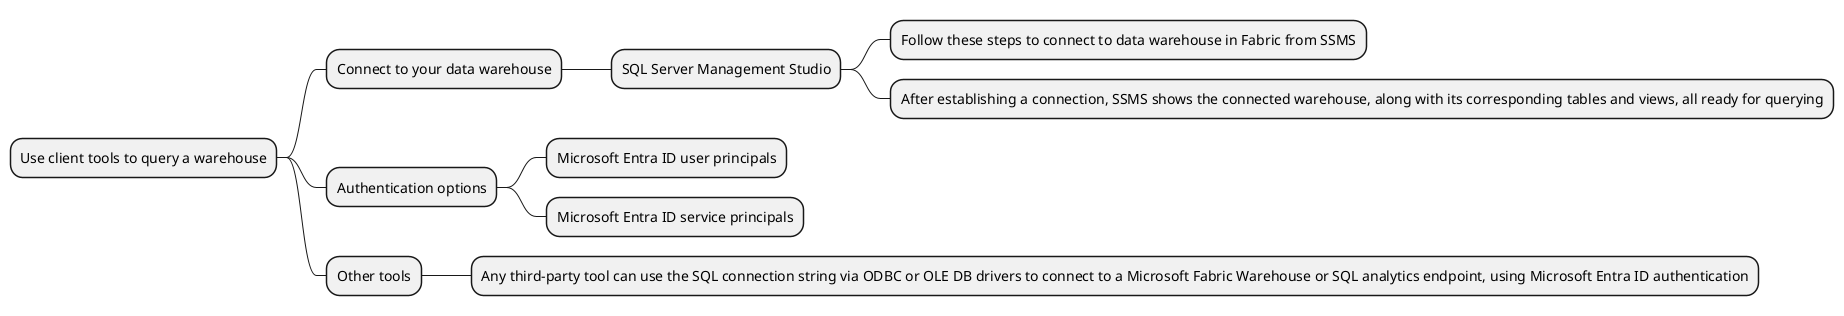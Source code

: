 @startmindmap
* Use client tools to query a warehouse
** Connect to your data warehouse
*** SQL Server Management Studio
**** Follow these steps to connect to data warehouse in Fabric from SSMS
**** After establishing a connection, SSMS shows the connected warehouse, along with its corresponding tables and views, all ready for querying
** Authentication options
*** Microsoft Entra ID user principals
*** Microsoft Entra ID service principals
** Other tools
*** Any third-party tool can use the SQL connection string via ODBC or OLE DB drivers to connect to a Microsoft Fabric Warehouse or SQL analytics endpoint, using Microsoft Entra ID authentication
@endmindmap